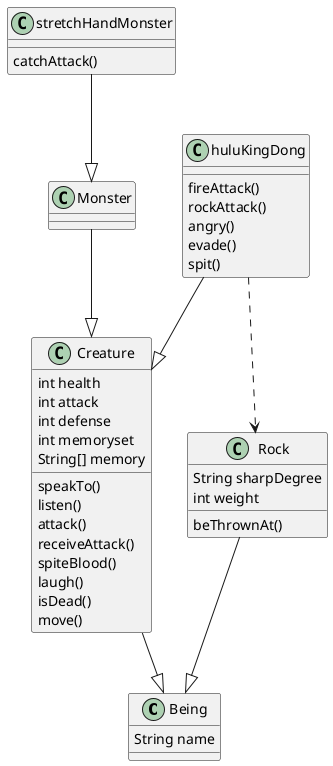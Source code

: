 @startuml
class Being {
String name
}
class Creature{
int health
int attack
int defense
int memoryset
String[] memory
speakTo()
listen()
attack()
receiveAttack()
spiteBlood()
laugh()
isDead()
move()

}
class Monster{

}
class Rock{
String sharpDegree
int weight
beThrownAt()
}
class huluKingDong{
fireAttack()
rockAttack()
angry()
evade()
spit()
}
class stretchHandMonster{
catchAttack()
}
Creature--|>Being
huluKingDong..>Rock
Rock--|>Being
stretchHandMonster--|>Monster
Monster--|>Creature
huluKingDong--|>Creature
@enduml